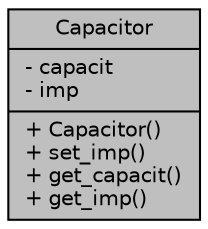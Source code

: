 digraph "Capacitor"
{
  edge [fontname="Helvetica",fontsize="10",labelfontname="Helvetica",labelfontsize="10"];
  node [fontname="Helvetica",fontsize="10",shape=record];
  Node1 [label="{Capacitor\n|- capacit\l- imp\l|+ Capacitor()\l+ set_imp()\l+ get_capacit()\l+ get_imp()\l}",height=0.2,width=0.4,color="black", fillcolor="grey75", style="filled", fontcolor="black"];
}
